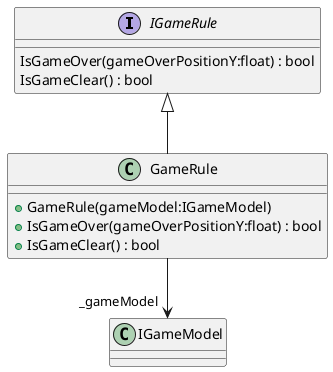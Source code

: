 @startuml
interface IGameRule {
    IsGameOver(gameOverPositionY:float) : bool
    IsGameClear() : bool
}
class GameRule {
    + GameRule(gameModel:IGameModel)
    + IsGameOver(gameOverPositionY:float) : bool
    + IsGameClear() : bool
}
IGameRule <|-- GameRule
GameRule --> "_gameModel" IGameModel
@enduml
